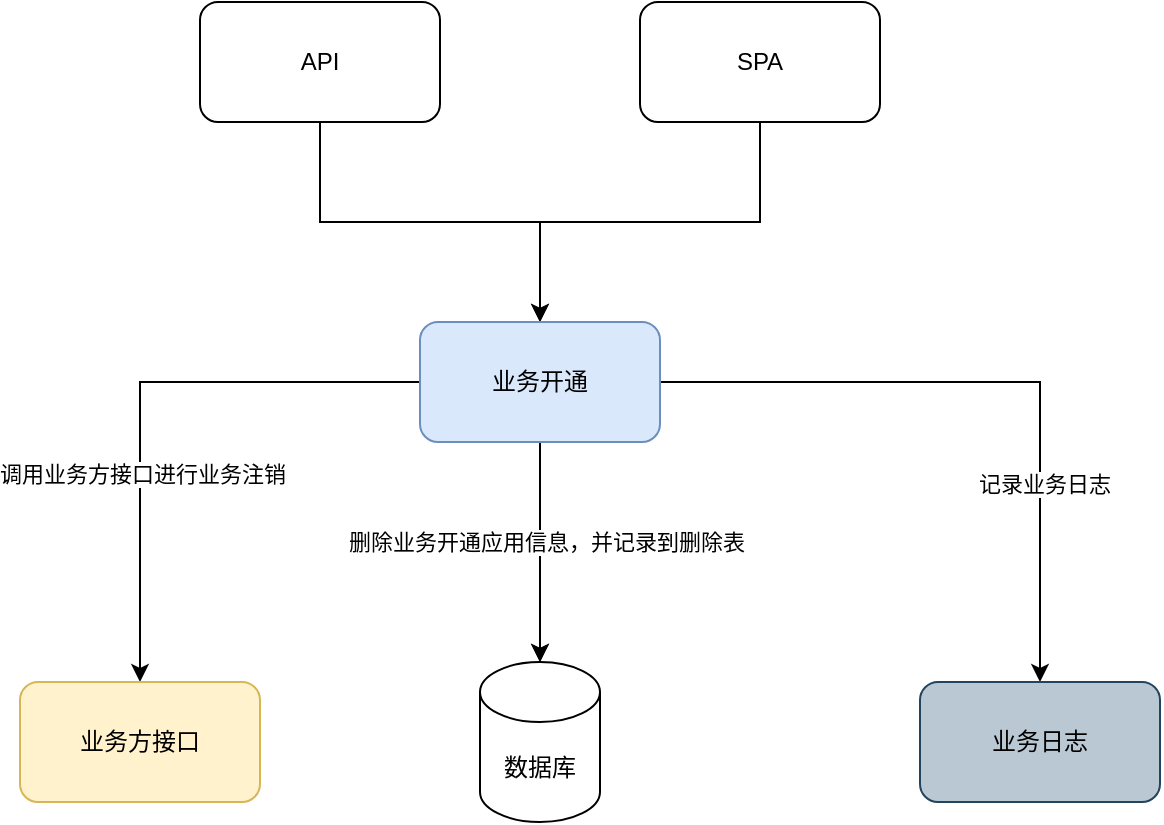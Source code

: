<mxfile version="21.6.3" type="github">
  <diagram name="第 1 页" id="e0zolzPZdaSJ-suGNlM9">
    <mxGraphModel dx="896" dy="617" grid="1" gridSize="10" guides="1" tooltips="1" connect="1" arrows="1" fold="1" page="1" pageScale="1" pageWidth="827" pageHeight="1169" math="0" shadow="0">
      <root>
        <mxCell id="0" />
        <mxCell id="1" parent="0" />
        <mxCell id="ON9rttKSmu833aW8qugW-4" style="edgeStyle=orthogonalEdgeStyle;rounded=0;orthogonalLoop=1;jettySize=auto;html=1;exitX=0.5;exitY=1;exitDx=0;exitDy=0;" edge="1" parent="1" source="ON9rttKSmu833aW8qugW-1" target="ON9rttKSmu833aW8qugW-3">
          <mxGeometry relative="1" as="geometry" />
        </mxCell>
        <mxCell id="ON9rttKSmu833aW8qugW-1" value="API" style="rounded=1;whiteSpace=wrap;html=1;gradientColor=default;fillColor=none;" vertex="1" parent="1">
          <mxGeometry x="230" y="70" width="120" height="60" as="geometry" />
        </mxCell>
        <mxCell id="ON9rttKSmu833aW8qugW-5" style="edgeStyle=orthogonalEdgeStyle;rounded=0;orthogonalLoop=1;jettySize=auto;html=1;entryX=0.5;entryY=0;entryDx=0;entryDy=0;" edge="1" parent="1" source="ON9rttKSmu833aW8qugW-2" target="ON9rttKSmu833aW8qugW-3">
          <mxGeometry relative="1" as="geometry" />
        </mxCell>
        <mxCell id="ON9rttKSmu833aW8qugW-2" value="SPA" style="rounded=1;whiteSpace=wrap;html=1;gradientColor=default;fillColor=none;" vertex="1" parent="1">
          <mxGeometry x="450" y="70" width="120" height="60" as="geometry" />
        </mxCell>
        <mxCell id="ON9rttKSmu833aW8qugW-8" style="edgeStyle=orthogonalEdgeStyle;rounded=0;orthogonalLoop=1;jettySize=auto;html=1;entryX=0.5;entryY=0;entryDx=0;entryDy=0;" edge="1" parent="1" source="ON9rttKSmu833aW8qugW-3" target="ON9rttKSmu833aW8qugW-7">
          <mxGeometry relative="1" as="geometry" />
        </mxCell>
        <mxCell id="ON9rttKSmu833aW8qugW-9" value="调用业务方接口进行业务注销" style="edgeLabel;html=1;align=center;verticalAlign=middle;resizable=0;points=[];" vertex="1" connectable="0" parent="ON9rttKSmu833aW8qugW-8">
          <mxGeometry x="0.283" y="1" relative="1" as="geometry">
            <mxPoint as="offset" />
          </mxGeometry>
        </mxCell>
        <mxCell id="ON9rttKSmu833aW8qugW-10" value="" style="edgeStyle=orthogonalEdgeStyle;rounded=0;orthogonalLoop=1;jettySize=auto;html=1;" edge="1" parent="1" source="ON9rttKSmu833aW8qugW-3" target="ON9rttKSmu833aW8qugW-6">
          <mxGeometry relative="1" as="geometry" />
        </mxCell>
        <mxCell id="ON9rttKSmu833aW8qugW-11" style="edgeStyle=orthogonalEdgeStyle;rounded=0;orthogonalLoop=1;jettySize=auto;html=1;entryX=0.5;entryY=0;entryDx=0;entryDy=0;entryPerimeter=0;" edge="1" parent="1" source="ON9rttKSmu833aW8qugW-3" target="ON9rttKSmu833aW8qugW-6">
          <mxGeometry relative="1" as="geometry" />
        </mxCell>
        <mxCell id="ON9rttKSmu833aW8qugW-12" value="删除业务开通应用信息，并记录到删除表" style="edgeLabel;html=1;align=center;verticalAlign=middle;resizable=0;points=[];" vertex="1" connectable="0" parent="ON9rttKSmu833aW8qugW-11">
          <mxGeometry x="-0.091" y="3" relative="1" as="geometry">
            <mxPoint as="offset" />
          </mxGeometry>
        </mxCell>
        <mxCell id="ON9rttKSmu833aW8qugW-14" style="edgeStyle=orthogonalEdgeStyle;rounded=0;orthogonalLoop=1;jettySize=auto;html=1;exitX=1;exitY=0.5;exitDx=0;exitDy=0;entryX=0.5;entryY=0;entryDx=0;entryDy=0;" edge="1" parent="1" source="ON9rttKSmu833aW8qugW-3" target="ON9rttKSmu833aW8qugW-13">
          <mxGeometry relative="1" as="geometry" />
        </mxCell>
        <mxCell id="ON9rttKSmu833aW8qugW-15" value="记录业务日志" style="edgeLabel;html=1;align=center;verticalAlign=middle;resizable=0;points=[];" vertex="1" connectable="0" parent="ON9rttKSmu833aW8qugW-14">
          <mxGeometry x="0.418" y="2" relative="1" as="geometry">
            <mxPoint as="offset" />
          </mxGeometry>
        </mxCell>
        <mxCell id="ON9rttKSmu833aW8qugW-3" value="业务开通" style="rounded=1;whiteSpace=wrap;html=1;fillColor=#dae8fc;strokeColor=#6c8ebf;" vertex="1" parent="1">
          <mxGeometry x="340" y="230" width="120" height="60" as="geometry" />
        </mxCell>
        <mxCell id="ON9rttKSmu833aW8qugW-6" value="数据库" style="shape=cylinder3;whiteSpace=wrap;html=1;boundedLbl=1;backgroundOutline=1;size=15;" vertex="1" parent="1">
          <mxGeometry x="370" y="400" width="60" height="80" as="geometry" />
        </mxCell>
        <mxCell id="ON9rttKSmu833aW8qugW-7" value="业务方接口" style="rounded=1;whiteSpace=wrap;html=1;fillColor=#fff2cc;strokeColor=#d6b656;" vertex="1" parent="1">
          <mxGeometry x="140" y="410" width="120" height="60" as="geometry" />
        </mxCell>
        <mxCell id="ON9rttKSmu833aW8qugW-13" value="业务日志" style="rounded=1;whiteSpace=wrap;html=1;fillColor=#bac8d3;strokeColor=#23445d;" vertex="1" parent="1">
          <mxGeometry x="590" y="410" width="120" height="60" as="geometry" />
        </mxCell>
      </root>
    </mxGraphModel>
  </diagram>
</mxfile>
